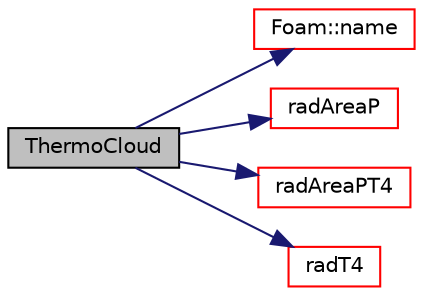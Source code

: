 digraph "ThermoCloud"
{
  bgcolor="transparent";
  edge [fontname="Helvetica",fontsize="10",labelfontname="Helvetica",labelfontsize="10"];
  node [fontname="Helvetica",fontsize="10",shape=record];
  rankdir="LR";
  Node1 [label="ThermoCloud",height=0.2,width=0.4,color="black", fillcolor="grey75", style="filled", fontcolor="black"];
  Node1 -> Node2 [color="midnightblue",fontsize="10",style="solid",fontname="Helvetica"];
  Node2 [label="Foam::name",height=0.2,width=0.4,color="red",URL="$a10936.html#adcb0df2bd4953cb6bb390272d8263c3a",tooltip="Return a string representation of a complex. "];
  Node1 -> Node3 [color="midnightblue",fontsize="10",style="solid",fontname="Helvetica"];
  Node3 [label="radAreaP",height=0.2,width=0.4,color="red",URL="$a02681.html#a14e7cc229b02306a176cb4fa576bd0f5",tooltip="Radiation sum of parcel projected areas [m2]. "];
  Node1 -> Node4 [color="midnightblue",fontsize="10",style="solid",fontname="Helvetica"];
  Node4 [label="radAreaPT4",height=0.2,width=0.4,color="red",URL="$a02681.html#a1f7cca7d1c8c58f98c119f9fe649f025",tooltip="Radiation sum of parcel projected area*temperature^4 [m2K4]. "];
  Node1 -> Node5 [color="midnightblue",fontsize="10",style="solid",fontname="Helvetica"];
  Node5 [label="radT4",height=0.2,width=0.4,color="red",URL="$a02681.html#a511bfa125f253f8f40348d9976015d0b",tooltip="Radiation sum of parcel temperature^4 [K4]. "];
}

